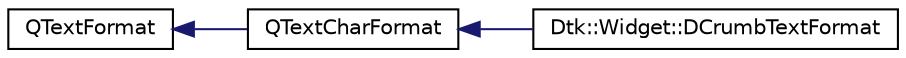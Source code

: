 digraph "类继承关系图"
{
  edge [fontname="Helvetica",fontsize="10",labelfontname="Helvetica",labelfontsize="10"];
  node [fontname="Helvetica",fontsize="10",shape=record];
  rankdir="LR";
  Node0 [label="QTextFormat",height=0.2,width=0.4,color="black", fillcolor="white", style="filled",URL="/home/xmuli/project/dtk/tags/qtgui.tags$qtextformat.html"];
  Node0 -> Node1 [dir="back",color="midnightblue",fontsize="10",style="solid",fontname="Helvetica"];
  Node1 [label="QTextCharFormat",height=0.2,width=0.4,color="black", fillcolor="white", style="filled",URL="/home/xmuli/project/dtk/tags/qtgui.tags$qtextcharformat.html"];
  Node1 -> Node2 [dir="back",color="midnightblue",fontsize="10",style="solid",fontname="Helvetica"];
  Node2 [label="Dtk::Widget::DCrumbTextFormat",height=0.2,width=0.4,color="black", fillcolor="white", style="filled",URL="$class_dtk_1_1_widget_1_1_d_crumb_text_format.html",tooltip="表示标签输入控件所含标签的文字样式 "];
}
